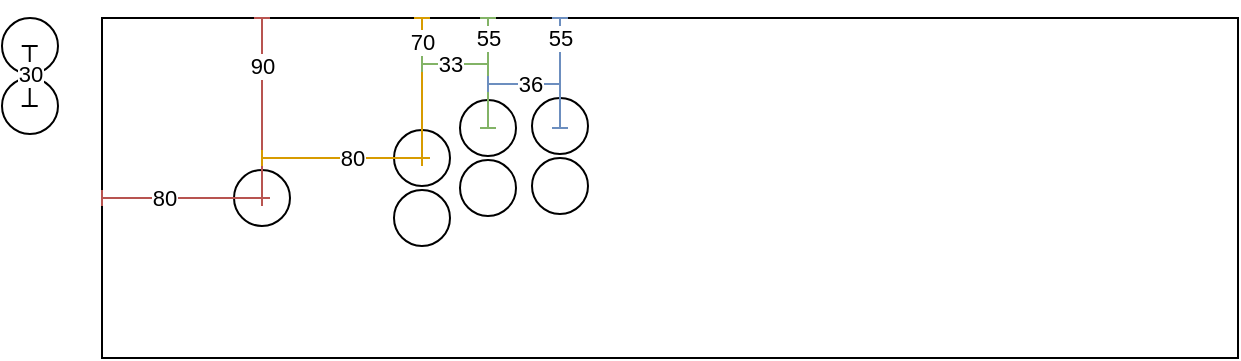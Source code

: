 <mxfile version="20.8.20" type="github">
  <diagram name="Page-1" id="TyZUWZUwhEmbMYcQDR7y">
    <mxGraphModel dx="500" dy="266" grid="1" gridSize="10" guides="1" tooltips="1" connect="1" arrows="1" fold="1" page="1" pageScale="1" pageWidth="827" pageHeight="1169" math="0" shadow="0">
      <root>
        <mxCell id="0" />
        <mxCell id="1" parent="0" />
        <mxCell id="x4vkcotw__83MeDZd9nn-2" value="" style="rounded=0;whiteSpace=wrap;html=1;imageWidth=24;" parent="1" vertex="1">
          <mxGeometry x="80" y="360" width="568" height="170" as="geometry" />
        </mxCell>
        <mxCell id="x4vkcotw__83MeDZd9nn-23" value="" style="group" parent="1" vertex="1" connectable="0">
          <mxGeometry x="259" y="401" width="28" height="58" as="geometry" />
        </mxCell>
        <mxCell id="x4vkcotw__83MeDZd9nn-24" value="" style="ellipse;whiteSpace=wrap;html=1;aspect=fixed;" parent="x4vkcotw__83MeDZd9nn-23" vertex="1">
          <mxGeometry width="28" height="28" as="geometry" />
        </mxCell>
        <mxCell id="x4vkcotw__83MeDZd9nn-25" value="" style="ellipse;whiteSpace=wrap;html=1;aspect=fixed;" parent="x4vkcotw__83MeDZd9nn-23" vertex="1">
          <mxGeometry y="30" width="28" height="28" as="geometry" />
        </mxCell>
        <mxCell id="x4vkcotw__83MeDZd9nn-1" value="" style="ellipse;whiteSpace=wrap;html=1;aspect=fixed;" parent="1" vertex="1">
          <mxGeometry x="146" y="436" width="28" height="28" as="geometry" />
        </mxCell>
        <mxCell id="x4vkcotw__83MeDZd9nn-3" value="" style="endArrow=baseDash;html=1;rounded=0;endFill=0;startArrow=baseDash;startFill=0;fillColor=#f8cecc;strokeColor=#b85450;" parent="1" edge="1">
          <mxGeometry width="50" height="50" relative="1" as="geometry">
            <mxPoint x="80" y="450" as="sourcePoint" />
            <mxPoint x="160" y="450" as="targetPoint" />
          </mxGeometry>
        </mxCell>
        <mxCell id="x4vkcotw__83MeDZd9nn-17" value="80" style="edgeLabel;html=1;align=center;verticalAlign=middle;resizable=0;points=[];" parent="x4vkcotw__83MeDZd9nn-3" vertex="1" connectable="0">
          <mxGeometry x="-0.222" relative="1" as="geometry">
            <mxPoint as="offset" />
          </mxGeometry>
        </mxCell>
        <mxCell id="x4vkcotw__83MeDZd9nn-4" value="" style="endArrow=baseDash;html=1;rounded=0;endFill=0;startArrow=baseDash;startFill=0;fillColor=#f8cecc;strokeColor=#b85450;" parent="1" edge="1">
          <mxGeometry width="50" height="50" relative="1" as="geometry">
            <mxPoint x="160" y="360" as="sourcePoint" />
            <mxPoint x="160" y="450" as="targetPoint" />
          </mxGeometry>
        </mxCell>
        <mxCell id="x4vkcotw__83MeDZd9nn-16" value="90" style="edgeLabel;html=1;align=center;verticalAlign=middle;resizable=0;points=[];" parent="x4vkcotw__83MeDZd9nn-4" vertex="1" connectable="0">
          <mxGeometry x="-0.462" relative="1" as="geometry">
            <mxPoint as="offset" />
          </mxGeometry>
        </mxCell>
        <mxCell id="x4vkcotw__83MeDZd9nn-8" value="" style="ellipse;whiteSpace=wrap;html=1;aspect=fixed;" parent="1" vertex="1">
          <mxGeometry x="226" y="416" width="28" height="28" as="geometry" />
        </mxCell>
        <mxCell id="x4vkcotw__83MeDZd9nn-9" value="" style="ellipse;whiteSpace=wrap;html=1;aspect=fixed;" parent="1" vertex="1">
          <mxGeometry x="226" y="446" width="28" height="28" as="geometry" />
        </mxCell>
        <mxCell id="x4vkcotw__83MeDZd9nn-12" value="" style="group" parent="1" vertex="1" connectable="0">
          <mxGeometry x="30" y="360" width="28" height="58" as="geometry" />
        </mxCell>
        <mxCell id="x4vkcotw__83MeDZd9nn-10" value="" style="ellipse;whiteSpace=wrap;html=1;aspect=fixed;" parent="x4vkcotw__83MeDZd9nn-12" vertex="1">
          <mxGeometry width="28" height="28" as="geometry" />
        </mxCell>
        <mxCell id="x4vkcotw__83MeDZd9nn-11" value="" style="ellipse;whiteSpace=wrap;html=1;aspect=fixed;" parent="x4vkcotw__83MeDZd9nn-12" vertex="1">
          <mxGeometry y="30" width="28" height="28" as="geometry" />
        </mxCell>
        <mxCell id="x4vkcotw__83MeDZd9nn-35" value="" style="endArrow=baseDash;html=1;rounded=1;fillColor=#f8cecc;strokeColor=default;startArrow=baseDash;startFill=0;endFill=0;" parent="x4vkcotw__83MeDZd9nn-12" edge="1">
          <mxGeometry width="50" height="50" relative="1" as="geometry">
            <mxPoint x="13.86" y="14" as="sourcePoint" />
            <mxPoint x="13.86" y="44" as="targetPoint" />
          </mxGeometry>
        </mxCell>
        <mxCell id="x4vkcotw__83MeDZd9nn-36" value="30" style="edgeLabel;html=1;align=center;verticalAlign=middle;resizable=0;points=[];" parent="x4vkcotw__83MeDZd9nn-35" vertex="1" connectable="0">
          <mxGeometry x="0.125" relative="1" as="geometry">
            <mxPoint y="-3" as="offset" />
          </mxGeometry>
        </mxCell>
        <mxCell id="x4vkcotw__83MeDZd9nn-7" value="" style="endArrow=baseDash;html=1;rounded=0;fillColor=#ffe6cc;strokeColor=#d79b00;startArrow=baseDash;startFill=0;endFill=0;" parent="1" edge="1">
          <mxGeometry width="50" height="50" relative="1" as="geometry">
            <mxPoint x="240" y="360" as="sourcePoint" />
            <mxPoint x="240" y="430" as="targetPoint" />
          </mxGeometry>
        </mxCell>
        <mxCell id="x4vkcotw__83MeDZd9nn-14" value="70" style="edgeLabel;html=1;align=center;verticalAlign=middle;resizable=0;points=[];" parent="x4vkcotw__83MeDZd9nn-7" vertex="1" connectable="0">
          <mxGeometry x="-0.663" relative="1" as="geometry">
            <mxPoint as="offset" />
          </mxGeometry>
        </mxCell>
        <mxCell id="x4vkcotw__83MeDZd9nn-6" value="" style="endArrow=baseDash;html=1;rounded=0;fillColor=#ffe6cc;strokeColor=#d79b00;startArrow=baseDash;startFill=0;endFill=0;" parent="1" edge="1">
          <mxGeometry width="50" height="50" relative="1" as="geometry">
            <mxPoint x="160" y="430" as="sourcePoint" />
            <mxPoint x="240" y="430" as="targetPoint" />
          </mxGeometry>
        </mxCell>
        <mxCell id="x4vkcotw__83MeDZd9nn-13" value="80" style="edgeLabel;html=1;align=center;verticalAlign=middle;resizable=0;points=[];" parent="x4vkcotw__83MeDZd9nn-6" vertex="1" connectable="0">
          <mxGeometry x="0.125" relative="1" as="geometry">
            <mxPoint as="offset" />
          </mxGeometry>
        </mxCell>
        <mxCell id="x4vkcotw__83MeDZd9nn-18" value="" style="endArrow=baseDash;html=1;rounded=0;fillColor=#d5e8d4;strokeColor=#82b366;startArrow=baseDash;startFill=0;endFill=0;" parent="1" edge="1">
          <mxGeometry width="50" height="50" relative="1" as="geometry">
            <mxPoint x="240" y="383" as="sourcePoint" />
            <mxPoint x="273" y="383" as="targetPoint" />
          </mxGeometry>
        </mxCell>
        <mxCell id="x4vkcotw__83MeDZd9nn-19" value="33" style="edgeLabel;html=1;align=center;verticalAlign=middle;resizable=0;points=[];" parent="x4vkcotw__83MeDZd9nn-18" vertex="1" connectable="0">
          <mxGeometry x="0.125" relative="1" as="geometry">
            <mxPoint x="-5" as="offset" />
          </mxGeometry>
        </mxCell>
        <mxCell id="x4vkcotw__83MeDZd9nn-32" value="" style="group" parent="1" vertex="1" connectable="0">
          <mxGeometry x="295" y="400" width="28" height="58" as="geometry" />
        </mxCell>
        <mxCell id="x4vkcotw__83MeDZd9nn-33" value="" style="ellipse;whiteSpace=wrap;html=1;aspect=fixed;" parent="x4vkcotw__83MeDZd9nn-32" vertex="1">
          <mxGeometry width="28" height="28" as="geometry" />
        </mxCell>
        <mxCell id="x4vkcotw__83MeDZd9nn-34" value="" style="ellipse;whiteSpace=wrap;html=1;aspect=fixed;" parent="x4vkcotw__83MeDZd9nn-32" vertex="1">
          <mxGeometry y="30" width="28" height="28" as="geometry" />
        </mxCell>
        <mxCell id="x4vkcotw__83MeDZd9nn-28" value="" style="endArrow=baseDash;html=1;rounded=0;fillColor=#dae8fc;strokeColor=#6c8ebf;startArrow=baseDash;startFill=0;endFill=0;" parent="1" edge="1">
          <mxGeometry width="50" height="50" relative="1" as="geometry">
            <mxPoint x="309" y="360" as="sourcePoint" />
            <mxPoint x="309" y="415" as="targetPoint" />
          </mxGeometry>
        </mxCell>
        <mxCell id="x4vkcotw__83MeDZd9nn-29" value="55" style="edgeLabel;html=1;align=center;verticalAlign=middle;resizable=0;points=[];" parent="x4vkcotw__83MeDZd9nn-28" vertex="1" connectable="0">
          <mxGeometry x="-0.663" relative="1" as="geometry">
            <mxPoint as="offset" />
          </mxGeometry>
        </mxCell>
        <mxCell id="x4vkcotw__83MeDZd9nn-26" value="" style="endArrow=baseDash;html=1;rounded=0;fillColor=#d5e8d4;strokeColor=#82b366;startArrow=baseDash;startFill=0;endFill=0;" parent="1" edge="1">
          <mxGeometry width="50" height="50" relative="1" as="geometry">
            <mxPoint x="273" y="360" as="sourcePoint" />
            <mxPoint x="273" y="415" as="targetPoint" />
          </mxGeometry>
        </mxCell>
        <mxCell id="x4vkcotw__83MeDZd9nn-27" value="55" style="edgeLabel;html=1;align=center;verticalAlign=middle;resizable=0;points=[];" parent="x4vkcotw__83MeDZd9nn-26" vertex="1" connectable="0">
          <mxGeometry x="-0.663" relative="1" as="geometry">
            <mxPoint as="offset" />
          </mxGeometry>
        </mxCell>
        <mxCell id="x4vkcotw__83MeDZd9nn-30" value="" style="endArrow=baseDash;html=1;rounded=0;fillColor=#dae8fc;strokeColor=#6c8ebf;startArrow=baseDash;startFill=0;endFill=0;" parent="1" edge="1">
          <mxGeometry width="50" height="50" relative="1" as="geometry">
            <mxPoint x="273" y="393" as="sourcePoint" />
            <mxPoint x="309" y="393" as="targetPoint" />
          </mxGeometry>
        </mxCell>
        <mxCell id="x4vkcotw__83MeDZd9nn-31" value="36" style="edgeLabel;html=1;align=center;verticalAlign=middle;resizable=0;points=[];" parent="x4vkcotw__83MeDZd9nn-30" vertex="1" connectable="0">
          <mxGeometry x="0.125" relative="1" as="geometry">
            <mxPoint as="offset" />
          </mxGeometry>
        </mxCell>
      </root>
    </mxGraphModel>
  </diagram>
</mxfile>
